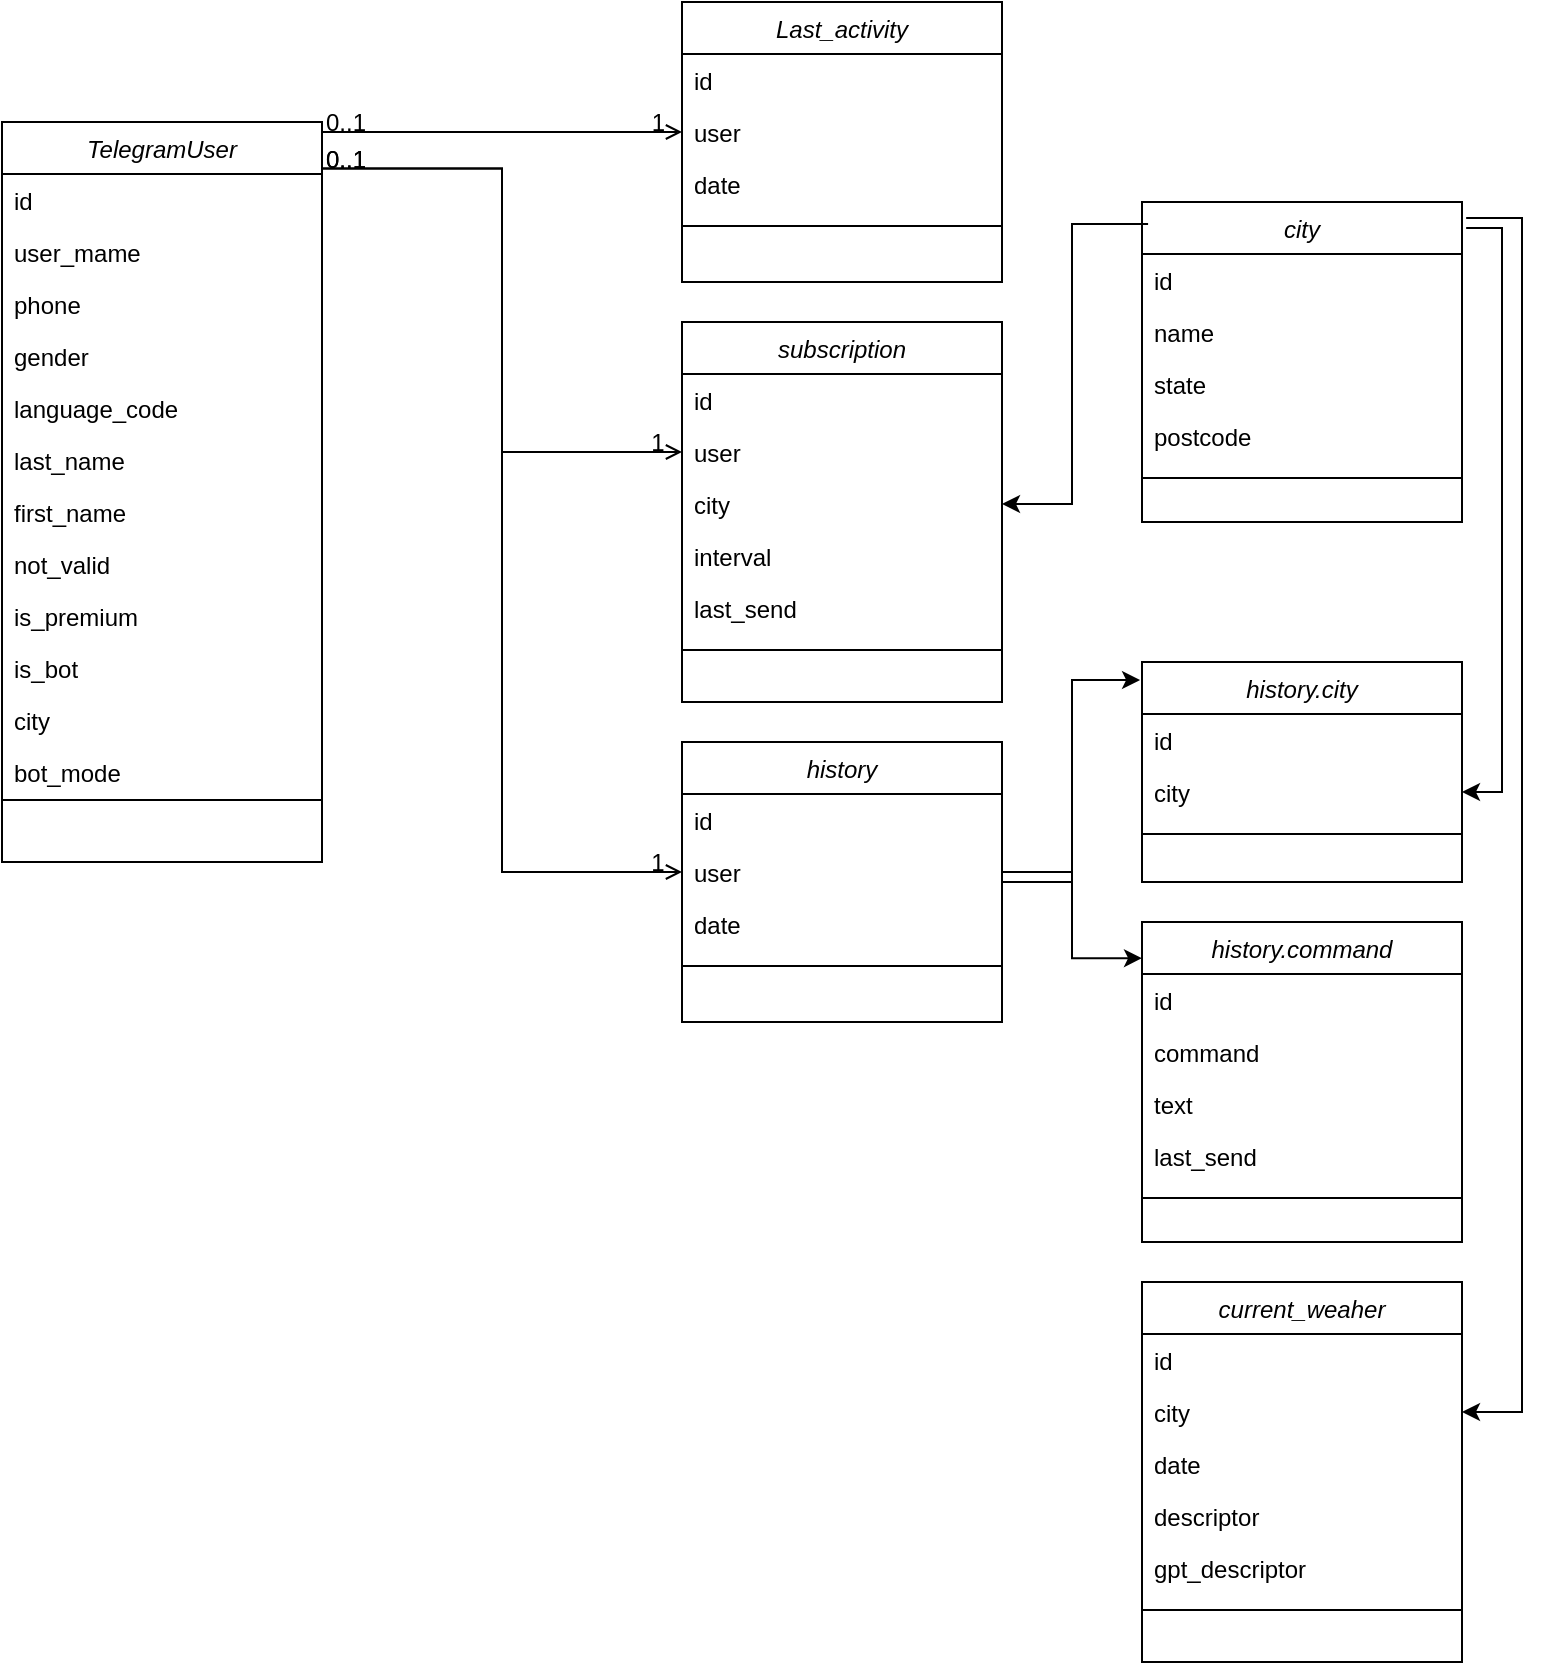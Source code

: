 <mxfile version="23.1.2" type="device">
  <diagram id="C5RBs43oDa-KdzZeNtuy" name="Page-1">
    <mxGraphModel dx="880" dy="529" grid="1" gridSize="10" guides="1" tooltips="1" connect="1" arrows="1" fold="1" page="1" pageScale="1" pageWidth="827" pageHeight="1169" math="0" shadow="0">
      <root>
        <mxCell id="WIyWlLk6GJQsqaUBKTNV-0" />
        <mxCell id="WIyWlLk6GJQsqaUBKTNV-1" parent="WIyWlLk6GJQsqaUBKTNV-0" />
        <mxCell id="zkfFHV4jXpPFQw0GAbJ--0" value="TelegramUser" style="swimlane;fontStyle=2;align=center;verticalAlign=top;childLayout=stackLayout;horizontal=1;startSize=26;horizontalStack=0;resizeParent=1;resizeLast=0;collapsible=1;marginBottom=0;rounded=0;shadow=0;strokeWidth=1;" parent="WIyWlLk6GJQsqaUBKTNV-1" vertex="1">
          <mxGeometry x="180" y="170" width="160" height="370" as="geometry">
            <mxRectangle x="230" y="140" width="160" height="26" as="alternateBounds" />
          </mxGeometry>
        </mxCell>
        <mxCell id="zkfFHV4jXpPFQw0GAbJ--1" value="id" style="text;align=left;verticalAlign=top;spacingLeft=4;spacingRight=4;overflow=hidden;rotatable=0;points=[[0,0.5],[1,0.5]];portConstraint=eastwest;" parent="zkfFHV4jXpPFQw0GAbJ--0" vertex="1">
          <mxGeometry y="26" width="160" height="26" as="geometry" />
        </mxCell>
        <mxCell id="aUp8iWZZYFViFt8VFNw_-6" value="user_mame" style="text;align=left;verticalAlign=top;spacingLeft=4;spacingRight=4;overflow=hidden;rotatable=0;points=[[0,0.5],[1,0.5]];portConstraint=eastwest;" parent="zkfFHV4jXpPFQw0GAbJ--0" vertex="1">
          <mxGeometry y="52" width="160" height="26" as="geometry" />
        </mxCell>
        <mxCell id="zkfFHV4jXpPFQw0GAbJ--2" value="phone" style="text;align=left;verticalAlign=top;spacingLeft=4;spacingRight=4;overflow=hidden;rotatable=0;points=[[0,0.5],[1,0.5]];portConstraint=eastwest;rounded=0;shadow=0;html=0;" parent="zkfFHV4jXpPFQw0GAbJ--0" vertex="1">
          <mxGeometry y="78" width="160" height="26" as="geometry" />
        </mxCell>
        <mxCell id="zkfFHV4jXpPFQw0GAbJ--3" value="gender" style="text;align=left;verticalAlign=top;spacingLeft=4;spacingRight=4;overflow=hidden;rotatable=0;points=[[0,0.5],[1,0.5]];portConstraint=eastwest;rounded=0;shadow=0;html=0;" parent="zkfFHV4jXpPFQw0GAbJ--0" vertex="1">
          <mxGeometry y="104" width="160" height="26" as="geometry" />
        </mxCell>
        <mxCell id="aUp8iWZZYFViFt8VFNw_-0" value="language_code" style="text;align=left;verticalAlign=top;spacingLeft=4;spacingRight=4;overflow=hidden;rotatable=0;points=[[0,0.5],[1,0.5]];portConstraint=eastwest;rounded=0;shadow=0;html=0;" parent="zkfFHV4jXpPFQw0GAbJ--0" vertex="1">
          <mxGeometry y="130" width="160" height="26" as="geometry" />
        </mxCell>
        <mxCell id="aUp8iWZZYFViFt8VFNw_-1" value="last_name" style="text;align=left;verticalAlign=top;spacingLeft=4;spacingRight=4;overflow=hidden;rotatable=0;points=[[0,0.5],[1,0.5]];portConstraint=eastwest;rounded=0;shadow=0;html=0;" parent="zkfFHV4jXpPFQw0GAbJ--0" vertex="1">
          <mxGeometry y="156" width="160" height="26" as="geometry" />
        </mxCell>
        <mxCell id="aUp8iWZZYFViFt8VFNw_-2" value="first_name" style="text;align=left;verticalAlign=top;spacingLeft=4;spacingRight=4;overflow=hidden;rotatable=0;points=[[0,0.5],[1,0.5]];portConstraint=eastwest;rounded=0;shadow=0;html=0;" parent="zkfFHV4jXpPFQw0GAbJ--0" vertex="1">
          <mxGeometry y="182" width="160" height="26" as="geometry" />
        </mxCell>
        <mxCell id="aUp8iWZZYFViFt8VFNw_-3" value="not_valid" style="text;align=left;verticalAlign=top;spacingLeft=4;spacingRight=4;overflow=hidden;rotatable=0;points=[[0,0.5],[1,0.5]];portConstraint=eastwest;rounded=0;shadow=0;html=0;" parent="zkfFHV4jXpPFQw0GAbJ--0" vertex="1">
          <mxGeometry y="208" width="160" height="26" as="geometry" />
        </mxCell>
        <mxCell id="aUp8iWZZYFViFt8VFNw_-4" value="is_premium" style="text;align=left;verticalAlign=top;spacingLeft=4;spacingRight=4;overflow=hidden;rotatable=0;points=[[0,0.5],[1,0.5]];portConstraint=eastwest;rounded=0;shadow=0;html=0;" parent="zkfFHV4jXpPFQw0GAbJ--0" vertex="1">
          <mxGeometry y="234" width="160" height="26" as="geometry" />
        </mxCell>
        <mxCell id="aUp8iWZZYFViFt8VFNw_-5" value="is_bot" style="text;align=left;verticalAlign=top;spacingLeft=4;spacingRight=4;overflow=hidden;rotatable=0;points=[[0,0.5],[1,0.5]];portConstraint=eastwest;rounded=0;shadow=0;html=0;" parent="zkfFHV4jXpPFQw0GAbJ--0" vertex="1">
          <mxGeometry y="260" width="160" height="26" as="geometry" />
        </mxCell>
        <mxCell id="aUp8iWZZYFViFt8VFNw_-47" value="city" style="text;align=left;verticalAlign=top;spacingLeft=4;spacingRight=4;overflow=hidden;rotatable=0;points=[[0,0.5],[1,0.5]];portConstraint=eastwest;rounded=0;shadow=0;html=0;" parent="zkfFHV4jXpPFQw0GAbJ--0" vertex="1">
          <mxGeometry y="286" width="160" height="26" as="geometry" />
        </mxCell>
        <mxCell id="2Bg6w4D-uvfgYxHrRxai-0" value="bot_mode" style="text;align=left;verticalAlign=top;spacingLeft=4;spacingRight=4;overflow=hidden;rotatable=0;points=[[0,0.5],[1,0.5]];portConstraint=eastwest;rounded=0;shadow=0;html=0;" vertex="1" parent="zkfFHV4jXpPFQw0GAbJ--0">
          <mxGeometry y="312" width="160" height="26" as="geometry" />
        </mxCell>
        <mxCell id="zkfFHV4jXpPFQw0GAbJ--4" value="" style="line;html=1;strokeWidth=1;align=left;verticalAlign=middle;spacingTop=-1;spacingLeft=3;spacingRight=3;rotatable=0;labelPosition=right;points=[];portConstraint=eastwest;" parent="zkfFHV4jXpPFQw0GAbJ--0" vertex="1">
          <mxGeometry y="338" width="160" height="2" as="geometry" />
        </mxCell>
        <mxCell id="zkfFHV4jXpPFQw0GAbJ--26" value="" style="endArrow=open;shadow=0;strokeWidth=1;rounded=0;endFill=1;edgeStyle=elbowEdgeStyle;elbow=vertical;entryX=0;entryY=0.5;entryDx=0;entryDy=0;" parent="WIyWlLk6GJQsqaUBKTNV-1" source="zkfFHV4jXpPFQw0GAbJ--0" target="aUp8iWZZYFViFt8VFNw_-9" edge="1">
          <mxGeometry x="0.5" y="41" relative="1" as="geometry">
            <mxPoint x="380" y="192" as="sourcePoint" />
            <mxPoint x="508" y="189" as="targetPoint" />
            <mxPoint x="-40" y="32" as="offset" />
          </mxGeometry>
        </mxCell>
        <mxCell id="zkfFHV4jXpPFQw0GAbJ--27" value="0..1" style="resizable=0;align=left;verticalAlign=bottom;labelBackgroundColor=none;fontSize=12;" parent="zkfFHV4jXpPFQw0GAbJ--26" connectable="0" vertex="1">
          <mxGeometry x="-1" relative="1" as="geometry">
            <mxPoint y="4" as="offset" />
          </mxGeometry>
        </mxCell>
        <mxCell id="zkfFHV4jXpPFQw0GAbJ--28" value="1" style="resizable=0;align=right;verticalAlign=bottom;labelBackgroundColor=none;fontSize=12;" parent="zkfFHV4jXpPFQw0GAbJ--26" connectable="0" vertex="1">
          <mxGeometry x="1" relative="1" as="geometry">
            <mxPoint x="-7" y="4" as="offset" />
          </mxGeometry>
        </mxCell>
        <mxCell id="aUp8iWZZYFViFt8VFNw_-7" value="Last_activity" style="swimlane;fontStyle=2;align=center;verticalAlign=top;childLayout=stackLayout;horizontal=1;startSize=26;horizontalStack=0;resizeParent=1;resizeLast=0;collapsible=1;marginBottom=0;rounded=0;shadow=0;strokeWidth=1;" parent="WIyWlLk6GJQsqaUBKTNV-1" vertex="1">
          <mxGeometry x="520" y="110" width="160" height="140" as="geometry">
            <mxRectangle x="230" y="140" width="160" height="26" as="alternateBounds" />
          </mxGeometry>
        </mxCell>
        <mxCell id="aUp8iWZZYFViFt8VFNw_-8" value="id" style="text;align=left;verticalAlign=top;spacingLeft=4;spacingRight=4;overflow=hidden;rotatable=0;points=[[0,0.5],[1,0.5]];portConstraint=eastwest;" parent="aUp8iWZZYFViFt8VFNw_-7" vertex="1">
          <mxGeometry y="26" width="160" height="26" as="geometry" />
        </mxCell>
        <mxCell id="aUp8iWZZYFViFt8VFNw_-9" value="user" style="text;align=left;verticalAlign=top;spacingLeft=4;spacingRight=4;overflow=hidden;rotatable=0;points=[[0,0.5],[1,0.5]];portConstraint=eastwest;" parent="aUp8iWZZYFViFt8VFNw_-7" vertex="1">
          <mxGeometry y="52" width="160" height="26" as="geometry" />
        </mxCell>
        <mxCell id="aUp8iWZZYFViFt8VFNw_-10" value="date" style="text;align=left;verticalAlign=top;spacingLeft=4;spacingRight=4;overflow=hidden;rotatable=0;points=[[0,0.5],[1,0.5]];portConstraint=eastwest;rounded=0;shadow=0;html=0;" parent="aUp8iWZZYFViFt8VFNw_-7" vertex="1">
          <mxGeometry y="78" width="160" height="26" as="geometry" />
        </mxCell>
        <mxCell id="aUp8iWZZYFViFt8VFNw_-18" value="" style="line;html=1;strokeWidth=1;align=left;verticalAlign=middle;spacingTop=-1;spacingLeft=3;spacingRight=3;rotatable=0;labelPosition=right;points=[];portConstraint=eastwest;" parent="aUp8iWZZYFViFt8VFNw_-7" vertex="1">
          <mxGeometry y="104" width="160" height="16" as="geometry" />
        </mxCell>
        <mxCell id="aUp8iWZZYFViFt8VFNw_-20" value="subscription" style="swimlane;fontStyle=2;align=center;verticalAlign=top;childLayout=stackLayout;horizontal=1;startSize=26;horizontalStack=0;resizeParent=1;resizeLast=0;collapsible=1;marginBottom=0;rounded=0;shadow=0;strokeWidth=1;" parent="WIyWlLk6GJQsqaUBKTNV-1" vertex="1">
          <mxGeometry x="520" y="270" width="160" height="190" as="geometry">
            <mxRectangle x="230" y="140" width="160" height="26" as="alternateBounds" />
          </mxGeometry>
        </mxCell>
        <mxCell id="aUp8iWZZYFViFt8VFNw_-21" value="id" style="text;align=left;verticalAlign=top;spacingLeft=4;spacingRight=4;overflow=hidden;rotatable=0;points=[[0,0.5],[1,0.5]];portConstraint=eastwest;" parent="aUp8iWZZYFViFt8VFNw_-20" vertex="1">
          <mxGeometry y="26" width="160" height="26" as="geometry" />
        </mxCell>
        <mxCell id="aUp8iWZZYFViFt8VFNw_-22" value="user" style="text;align=left;verticalAlign=top;spacingLeft=4;spacingRight=4;overflow=hidden;rotatable=0;points=[[0,0.5],[1,0.5]];portConstraint=eastwest;" parent="aUp8iWZZYFViFt8VFNw_-20" vertex="1">
          <mxGeometry y="52" width="160" height="26" as="geometry" />
        </mxCell>
        <mxCell id="aUp8iWZZYFViFt8VFNw_-23" value="city" style="text;align=left;verticalAlign=top;spacingLeft=4;spacingRight=4;overflow=hidden;rotatable=0;points=[[0,0.5],[1,0.5]];portConstraint=eastwest;rounded=0;shadow=0;html=0;" parent="aUp8iWZZYFViFt8VFNw_-20" vertex="1">
          <mxGeometry y="78" width="160" height="26" as="geometry" />
        </mxCell>
        <mxCell id="aUp8iWZZYFViFt8VFNw_-24" value="interval" style="text;align=left;verticalAlign=top;spacingLeft=4;spacingRight=4;overflow=hidden;rotatable=0;points=[[0,0.5],[1,0.5]];portConstraint=eastwest;rounded=0;shadow=0;html=0;" parent="aUp8iWZZYFViFt8VFNw_-20" vertex="1">
          <mxGeometry y="104" width="160" height="26" as="geometry" />
        </mxCell>
        <mxCell id="aUp8iWZZYFViFt8VFNw_-25" value="last_send" style="text;align=left;verticalAlign=top;spacingLeft=4;spacingRight=4;overflow=hidden;rotatable=0;points=[[0,0.5],[1,0.5]];portConstraint=eastwest;rounded=0;shadow=0;html=0;" parent="aUp8iWZZYFViFt8VFNw_-20" vertex="1">
          <mxGeometry y="130" width="160" height="26" as="geometry" />
        </mxCell>
        <mxCell id="aUp8iWZZYFViFt8VFNw_-31" value="" style="line;html=1;strokeWidth=1;align=left;verticalAlign=middle;spacingTop=-1;spacingLeft=3;spacingRight=3;rotatable=0;labelPosition=right;points=[];portConstraint=eastwest;" parent="aUp8iWZZYFViFt8VFNw_-20" vertex="1">
          <mxGeometry y="156" width="160" height="16" as="geometry" />
        </mxCell>
        <mxCell id="aUp8iWZZYFViFt8VFNw_-32" value="" style="endArrow=open;shadow=0;strokeWidth=1;rounded=0;endFill=1;edgeStyle=elbowEdgeStyle;entryX=0;entryY=0.5;entryDx=0;entryDy=0;exitX=1;exitY=0.063;exitDx=0;exitDy=0;exitPerimeter=0;" parent="WIyWlLk6GJQsqaUBKTNV-1" source="zkfFHV4jXpPFQw0GAbJ--0" target="aUp8iWZZYFViFt8VFNw_-22" edge="1">
          <mxGeometry x="0.5" y="41" relative="1" as="geometry">
            <mxPoint x="340" y="230.5" as="sourcePoint" />
            <mxPoint x="480" y="395.5" as="targetPoint" />
            <mxPoint x="-40" y="32" as="offset" />
          </mxGeometry>
        </mxCell>
        <mxCell id="aUp8iWZZYFViFt8VFNw_-33" value="0..1" style="resizable=0;align=left;verticalAlign=bottom;labelBackgroundColor=none;fontSize=12;" parent="aUp8iWZZYFViFt8VFNw_-32" connectable="0" vertex="1">
          <mxGeometry x="-1" relative="1" as="geometry">
            <mxPoint y="4" as="offset" />
          </mxGeometry>
        </mxCell>
        <mxCell id="aUp8iWZZYFViFt8VFNw_-34" value="1" style="resizable=0;align=right;verticalAlign=bottom;labelBackgroundColor=none;fontSize=12;" parent="aUp8iWZZYFViFt8VFNw_-32" connectable="0" vertex="1">
          <mxGeometry x="1" relative="1" as="geometry">
            <mxPoint x="-7" y="4" as="offset" />
          </mxGeometry>
        </mxCell>
        <mxCell id="aUp8iWZZYFViFt8VFNw_-37" value="history.command" style="swimlane;fontStyle=2;align=center;verticalAlign=top;childLayout=stackLayout;horizontal=1;startSize=26;horizontalStack=0;resizeParent=1;resizeLast=0;collapsible=1;marginBottom=0;rounded=0;shadow=0;strokeWidth=1;" parent="WIyWlLk6GJQsqaUBKTNV-1" vertex="1">
          <mxGeometry x="750" y="570" width="160" height="160" as="geometry">
            <mxRectangle x="230" y="140" width="160" height="26" as="alternateBounds" />
          </mxGeometry>
        </mxCell>
        <mxCell id="aUp8iWZZYFViFt8VFNw_-38" value="id" style="text;align=left;verticalAlign=top;spacingLeft=4;spacingRight=4;overflow=hidden;rotatable=0;points=[[0,0.5],[1,0.5]];portConstraint=eastwest;" parent="aUp8iWZZYFViFt8VFNw_-37" vertex="1">
          <mxGeometry y="26" width="160" height="26" as="geometry" />
        </mxCell>
        <mxCell id="aUp8iWZZYFViFt8VFNw_-40" value="command" style="text;align=left;verticalAlign=top;spacingLeft=4;spacingRight=4;overflow=hidden;rotatable=0;points=[[0,0.5],[1,0.5]];portConstraint=eastwest;rounded=0;shadow=0;html=0;" parent="aUp8iWZZYFViFt8VFNw_-37" vertex="1">
          <mxGeometry y="52" width="160" height="26" as="geometry" />
        </mxCell>
        <mxCell id="aUp8iWZZYFViFt8VFNw_-41" value="text" style="text;align=left;verticalAlign=top;spacingLeft=4;spacingRight=4;overflow=hidden;rotatable=0;points=[[0,0.5],[1,0.5]];portConstraint=eastwest;rounded=0;shadow=0;html=0;" parent="aUp8iWZZYFViFt8VFNw_-37" vertex="1">
          <mxGeometry y="78" width="160" height="26" as="geometry" />
        </mxCell>
        <mxCell id="aUp8iWZZYFViFt8VFNw_-42" value="last_send" style="text;align=left;verticalAlign=top;spacingLeft=4;spacingRight=4;overflow=hidden;rotatable=0;points=[[0,0.5],[1,0.5]];portConstraint=eastwest;rounded=0;shadow=0;html=0;" parent="aUp8iWZZYFViFt8VFNw_-37" vertex="1">
          <mxGeometry y="104" width="160" height="26" as="geometry" />
        </mxCell>
        <mxCell id="aUp8iWZZYFViFt8VFNw_-43" value="" style="line;html=1;strokeWidth=1;align=left;verticalAlign=middle;spacingTop=-1;spacingLeft=3;spacingRight=3;rotatable=0;labelPosition=right;points=[];portConstraint=eastwest;" parent="aUp8iWZZYFViFt8VFNw_-37" vertex="1">
          <mxGeometry y="130" width="160" height="16" as="geometry" />
        </mxCell>
        <mxCell id="aUp8iWZZYFViFt8VFNw_-44" value="" style="endArrow=open;shadow=0;strokeWidth=1;rounded=0;endFill=1;edgeStyle=elbowEdgeStyle;entryX=0;entryY=0.5;entryDx=0;entryDy=0;exitX=1;exitY=0.063;exitDx=0;exitDy=0;exitPerimeter=0;" parent="WIyWlLk6GJQsqaUBKTNV-1" source="zkfFHV4jXpPFQw0GAbJ--0" edge="1">
          <mxGeometry x="0.5" y="41" relative="1" as="geometry">
            <mxPoint x="350" y="200" as="sourcePoint" />
            <mxPoint x="520" y="545" as="targetPoint" />
            <mxPoint x="-40" y="32" as="offset" />
            <Array as="points">
              <mxPoint x="430" y="370" />
            </Array>
          </mxGeometry>
        </mxCell>
        <mxCell id="aUp8iWZZYFViFt8VFNw_-45" value="0..1" style="resizable=0;align=left;verticalAlign=bottom;labelBackgroundColor=none;fontSize=12;" parent="aUp8iWZZYFViFt8VFNw_-44" connectable="0" vertex="1">
          <mxGeometry x="-1" relative="1" as="geometry">
            <mxPoint y="4" as="offset" />
          </mxGeometry>
        </mxCell>
        <mxCell id="aUp8iWZZYFViFt8VFNw_-46" value="1" style="resizable=0;align=right;verticalAlign=bottom;labelBackgroundColor=none;fontSize=12;" parent="aUp8iWZZYFViFt8VFNw_-44" connectable="0" vertex="1">
          <mxGeometry x="1" relative="1" as="geometry">
            <mxPoint x="-7" y="4" as="offset" />
          </mxGeometry>
        </mxCell>
        <mxCell id="aUp8iWZZYFViFt8VFNw_-48" value="history.city" style="swimlane;fontStyle=2;align=center;verticalAlign=top;childLayout=stackLayout;horizontal=1;startSize=26;horizontalStack=0;resizeParent=1;resizeLast=0;collapsible=1;marginBottom=0;rounded=0;shadow=0;strokeWidth=1;" parent="WIyWlLk6GJQsqaUBKTNV-1" vertex="1">
          <mxGeometry x="750" y="440" width="160" height="110" as="geometry">
            <mxRectangle x="230" y="140" width="160" height="26" as="alternateBounds" />
          </mxGeometry>
        </mxCell>
        <mxCell id="aUp8iWZZYFViFt8VFNw_-49" value="id" style="text;align=left;verticalAlign=top;spacingLeft=4;spacingRight=4;overflow=hidden;rotatable=0;points=[[0,0.5],[1,0.5]];portConstraint=eastwest;" parent="aUp8iWZZYFViFt8VFNw_-48" vertex="1">
          <mxGeometry y="26" width="160" height="26" as="geometry" />
        </mxCell>
        <mxCell id="aUp8iWZZYFViFt8VFNw_-51" value="city&#xa;" style="text;align=left;verticalAlign=top;spacingLeft=4;spacingRight=4;overflow=hidden;rotatable=0;points=[[0,0.5],[1,0.5]];portConstraint=eastwest;rounded=0;shadow=0;html=0;" parent="aUp8iWZZYFViFt8VFNw_-48" vertex="1">
          <mxGeometry y="52" width="160" height="26" as="geometry" />
        </mxCell>
        <mxCell id="aUp8iWZZYFViFt8VFNw_-54" value="" style="line;html=1;strokeWidth=1;align=left;verticalAlign=middle;spacingTop=-1;spacingLeft=3;spacingRight=3;rotatable=0;labelPosition=right;points=[];portConstraint=eastwest;" parent="aUp8iWZZYFViFt8VFNw_-48" vertex="1">
          <mxGeometry y="78" width="160" height="16" as="geometry" />
        </mxCell>
        <mxCell id="aUp8iWZZYFViFt8VFNw_-58" value="history" style="swimlane;fontStyle=2;align=center;verticalAlign=top;childLayout=stackLayout;horizontal=1;startSize=26;horizontalStack=0;resizeParent=1;resizeLast=0;collapsible=1;marginBottom=0;rounded=0;shadow=0;strokeWidth=1;" parent="WIyWlLk6GJQsqaUBKTNV-1" vertex="1">
          <mxGeometry x="520" y="480" width="160" height="140" as="geometry">
            <mxRectangle x="230" y="140" width="160" height="26" as="alternateBounds" />
          </mxGeometry>
        </mxCell>
        <mxCell id="aUp8iWZZYFViFt8VFNw_-59" value="id" style="text;align=left;verticalAlign=top;spacingLeft=4;spacingRight=4;overflow=hidden;rotatable=0;points=[[0,0.5],[1,0.5]];portConstraint=eastwest;" parent="aUp8iWZZYFViFt8VFNw_-58" vertex="1">
          <mxGeometry y="26" width="160" height="26" as="geometry" />
        </mxCell>
        <mxCell id="aUp8iWZZYFViFt8VFNw_-60" value="user" style="text;align=left;verticalAlign=top;spacingLeft=4;spacingRight=4;overflow=hidden;rotatable=0;points=[[0,0.5],[1,0.5]];portConstraint=eastwest;" parent="aUp8iWZZYFViFt8VFNw_-58" vertex="1">
          <mxGeometry y="52" width="160" height="26" as="geometry" />
        </mxCell>
        <mxCell id="aUp8iWZZYFViFt8VFNw_-61" value="date" style="text;align=left;verticalAlign=top;spacingLeft=4;spacingRight=4;overflow=hidden;rotatable=0;points=[[0,0.5],[1,0.5]];portConstraint=eastwest;rounded=0;shadow=0;html=0;" parent="aUp8iWZZYFViFt8VFNw_-58" vertex="1">
          <mxGeometry y="78" width="160" height="26" as="geometry" />
        </mxCell>
        <mxCell id="aUp8iWZZYFViFt8VFNw_-62" value="" style="line;html=1;strokeWidth=1;align=left;verticalAlign=middle;spacingTop=-1;spacingLeft=3;spacingRight=3;rotatable=0;labelPosition=right;points=[];portConstraint=eastwest;" parent="aUp8iWZZYFViFt8VFNw_-58" vertex="1">
          <mxGeometry y="104" width="160" height="16" as="geometry" />
        </mxCell>
        <mxCell id="aUp8iWZZYFViFt8VFNw_-63" style="edgeStyle=orthogonalEdgeStyle;rounded=0;orthogonalLoop=1;jettySize=auto;html=1;entryX=-0.006;entryY=0.082;entryDx=0;entryDy=0;entryPerimeter=0;" parent="WIyWlLk6GJQsqaUBKTNV-1" source="aUp8iWZZYFViFt8VFNw_-58" target="aUp8iWZZYFViFt8VFNw_-48" edge="1">
          <mxGeometry relative="1" as="geometry" />
        </mxCell>
        <mxCell id="aUp8iWZZYFViFt8VFNw_-64" style="edgeStyle=orthogonalEdgeStyle;rounded=0;orthogonalLoop=1;jettySize=auto;html=1;entryX=0;entryY=0.113;entryDx=0;entryDy=0;entryPerimeter=0;" parent="WIyWlLk6GJQsqaUBKTNV-1" source="aUp8iWZZYFViFt8VFNw_-60" target="aUp8iWZZYFViFt8VFNw_-37" edge="1">
          <mxGeometry relative="1" as="geometry" />
        </mxCell>
        <mxCell id="aUp8iWZZYFViFt8VFNw_-72" style="edgeStyle=orthogonalEdgeStyle;rounded=0;orthogonalLoop=1;jettySize=auto;html=1;exitX=1.013;exitY=0.081;exitDx=0;exitDy=0;exitPerimeter=0;" parent="WIyWlLk6GJQsqaUBKTNV-1" source="aUp8iWZZYFViFt8VFNw_-65" target="aUp8iWZZYFViFt8VFNw_-51" edge="1">
          <mxGeometry relative="1" as="geometry">
            <Array as="points">
              <mxPoint x="930" y="223" />
              <mxPoint x="930" y="505" />
            </Array>
          </mxGeometry>
        </mxCell>
        <mxCell id="aUp8iWZZYFViFt8VFNw_-65" value="city" style="swimlane;fontStyle=2;align=center;verticalAlign=top;childLayout=stackLayout;horizontal=1;startSize=26;horizontalStack=0;resizeParent=1;resizeLast=0;collapsible=1;marginBottom=0;rounded=0;shadow=0;strokeWidth=1;" parent="WIyWlLk6GJQsqaUBKTNV-1" vertex="1">
          <mxGeometry x="750" y="210" width="160" height="160" as="geometry">
            <mxRectangle x="230" y="140" width="160" height="26" as="alternateBounds" />
          </mxGeometry>
        </mxCell>
        <mxCell id="aUp8iWZZYFViFt8VFNw_-66" value="id" style="text;align=left;verticalAlign=top;spacingLeft=4;spacingRight=4;overflow=hidden;rotatable=0;points=[[0,0.5],[1,0.5]];portConstraint=eastwest;" parent="aUp8iWZZYFViFt8VFNw_-65" vertex="1">
          <mxGeometry y="26" width="160" height="26" as="geometry" />
        </mxCell>
        <mxCell id="aUp8iWZZYFViFt8VFNw_-67" value="name&#xa;" style="text;align=left;verticalAlign=top;spacingLeft=4;spacingRight=4;overflow=hidden;rotatable=0;points=[[0,0.5],[1,0.5]];portConstraint=eastwest;rounded=0;shadow=0;html=0;" parent="aUp8iWZZYFViFt8VFNw_-65" vertex="1">
          <mxGeometry y="52" width="160" height="26" as="geometry" />
        </mxCell>
        <mxCell id="aUp8iWZZYFViFt8VFNw_-69" value="state&#xa;" style="text;align=left;verticalAlign=top;spacingLeft=4;spacingRight=4;overflow=hidden;rotatable=0;points=[[0,0.5],[1,0.5]];portConstraint=eastwest;rounded=0;shadow=0;html=0;" parent="aUp8iWZZYFViFt8VFNw_-65" vertex="1">
          <mxGeometry y="78" width="160" height="26" as="geometry" />
        </mxCell>
        <mxCell id="aUp8iWZZYFViFt8VFNw_-70" value="postcode" style="text;align=left;verticalAlign=top;spacingLeft=4;spacingRight=4;overflow=hidden;rotatable=0;points=[[0,0.5],[1,0.5]];portConstraint=eastwest;rounded=0;shadow=0;html=0;" parent="aUp8iWZZYFViFt8VFNw_-65" vertex="1">
          <mxGeometry y="104" width="160" height="26" as="geometry" />
        </mxCell>
        <mxCell id="aUp8iWZZYFViFt8VFNw_-68" value="" style="line;html=1;strokeWidth=1;align=left;verticalAlign=middle;spacingTop=-1;spacingLeft=3;spacingRight=3;rotatable=0;labelPosition=right;points=[];portConstraint=eastwest;" parent="aUp8iWZZYFViFt8VFNw_-65" vertex="1">
          <mxGeometry y="130" width="160" height="16" as="geometry" />
        </mxCell>
        <mxCell id="aUp8iWZZYFViFt8VFNw_-71" style="edgeStyle=orthogonalEdgeStyle;rounded=0;orthogonalLoop=1;jettySize=auto;html=1;exitX=0.019;exitY=0.069;exitDx=0;exitDy=0;entryX=1;entryY=0.5;entryDx=0;entryDy=0;exitPerimeter=0;" parent="WIyWlLk6GJQsqaUBKTNV-1" source="aUp8iWZZYFViFt8VFNw_-65" target="aUp8iWZZYFViFt8VFNw_-23" edge="1">
          <mxGeometry relative="1" as="geometry" />
        </mxCell>
        <mxCell id="aUp8iWZZYFViFt8VFNw_-73" value="current_weaher" style="swimlane;fontStyle=2;align=center;verticalAlign=top;childLayout=stackLayout;horizontal=1;startSize=26;horizontalStack=0;resizeParent=1;resizeLast=0;collapsible=1;marginBottom=0;rounded=0;shadow=0;strokeWidth=1;" parent="WIyWlLk6GJQsqaUBKTNV-1" vertex="1">
          <mxGeometry x="750" y="750" width="160" height="190" as="geometry">
            <mxRectangle x="230" y="140" width="160" height="26" as="alternateBounds" />
          </mxGeometry>
        </mxCell>
        <mxCell id="aUp8iWZZYFViFt8VFNw_-74" value="id" style="text;align=left;verticalAlign=top;spacingLeft=4;spacingRight=4;overflow=hidden;rotatable=0;points=[[0,0.5],[1,0.5]];portConstraint=eastwest;" parent="aUp8iWZZYFViFt8VFNw_-73" vertex="1">
          <mxGeometry y="26" width="160" height="26" as="geometry" />
        </mxCell>
        <mxCell id="aUp8iWZZYFViFt8VFNw_-75" value="city" style="text;align=left;verticalAlign=top;spacingLeft=4;spacingRight=4;overflow=hidden;rotatable=0;points=[[0,0.5],[1,0.5]];portConstraint=eastwest;rounded=0;shadow=0;html=0;" parent="aUp8iWZZYFViFt8VFNw_-73" vertex="1">
          <mxGeometry y="52" width="160" height="26" as="geometry" />
        </mxCell>
        <mxCell id="aUp8iWZZYFViFt8VFNw_-76" value="date&#xa;" style="text;align=left;verticalAlign=top;spacingLeft=4;spacingRight=4;overflow=hidden;rotatable=0;points=[[0,0.5],[1,0.5]];portConstraint=eastwest;rounded=0;shadow=0;html=0;" parent="aUp8iWZZYFViFt8VFNw_-73" vertex="1">
          <mxGeometry y="78" width="160" height="26" as="geometry" />
        </mxCell>
        <mxCell id="aUp8iWZZYFViFt8VFNw_-81" value="descriptor" style="text;align=left;verticalAlign=top;spacingLeft=4;spacingRight=4;overflow=hidden;rotatable=0;points=[[0,0.5],[1,0.5]];portConstraint=eastwest;rounded=0;shadow=0;html=0;" parent="aUp8iWZZYFViFt8VFNw_-73" vertex="1">
          <mxGeometry y="104" width="160" height="26" as="geometry" />
        </mxCell>
        <mxCell id="MWo6eAjsL3A92gtnB-Qx-1" value="gpt_descriptor" style="text;align=left;verticalAlign=top;spacingLeft=4;spacingRight=4;overflow=hidden;rotatable=0;points=[[0,0.5],[1,0.5]];portConstraint=eastwest;rounded=0;shadow=0;html=0;" parent="aUp8iWZZYFViFt8VFNw_-73" vertex="1">
          <mxGeometry y="130" width="160" height="26" as="geometry" />
        </mxCell>
        <mxCell id="aUp8iWZZYFViFt8VFNw_-78" value="" style="line;html=1;strokeWidth=1;align=left;verticalAlign=middle;spacingTop=-1;spacingLeft=3;spacingRight=3;rotatable=0;labelPosition=right;points=[];portConstraint=eastwest;" parent="aUp8iWZZYFViFt8VFNw_-73" vertex="1">
          <mxGeometry y="156" width="160" height="16" as="geometry" />
        </mxCell>
        <mxCell id="aUp8iWZZYFViFt8VFNw_-80" style="edgeStyle=orthogonalEdgeStyle;rounded=0;orthogonalLoop=1;jettySize=auto;html=1;exitX=1.013;exitY=0.05;exitDx=0;exitDy=0;entryX=1;entryY=0.5;entryDx=0;entryDy=0;exitPerimeter=0;" parent="WIyWlLk6GJQsqaUBKTNV-1" source="aUp8iWZZYFViFt8VFNw_-65" target="aUp8iWZZYFViFt8VFNw_-75" edge="1">
          <mxGeometry relative="1" as="geometry">
            <Array as="points">
              <mxPoint x="940" y="218" />
              <mxPoint x="940" y="815" />
            </Array>
          </mxGeometry>
        </mxCell>
      </root>
    </mxGraphModel>
  </diagram>
</mxfile>
